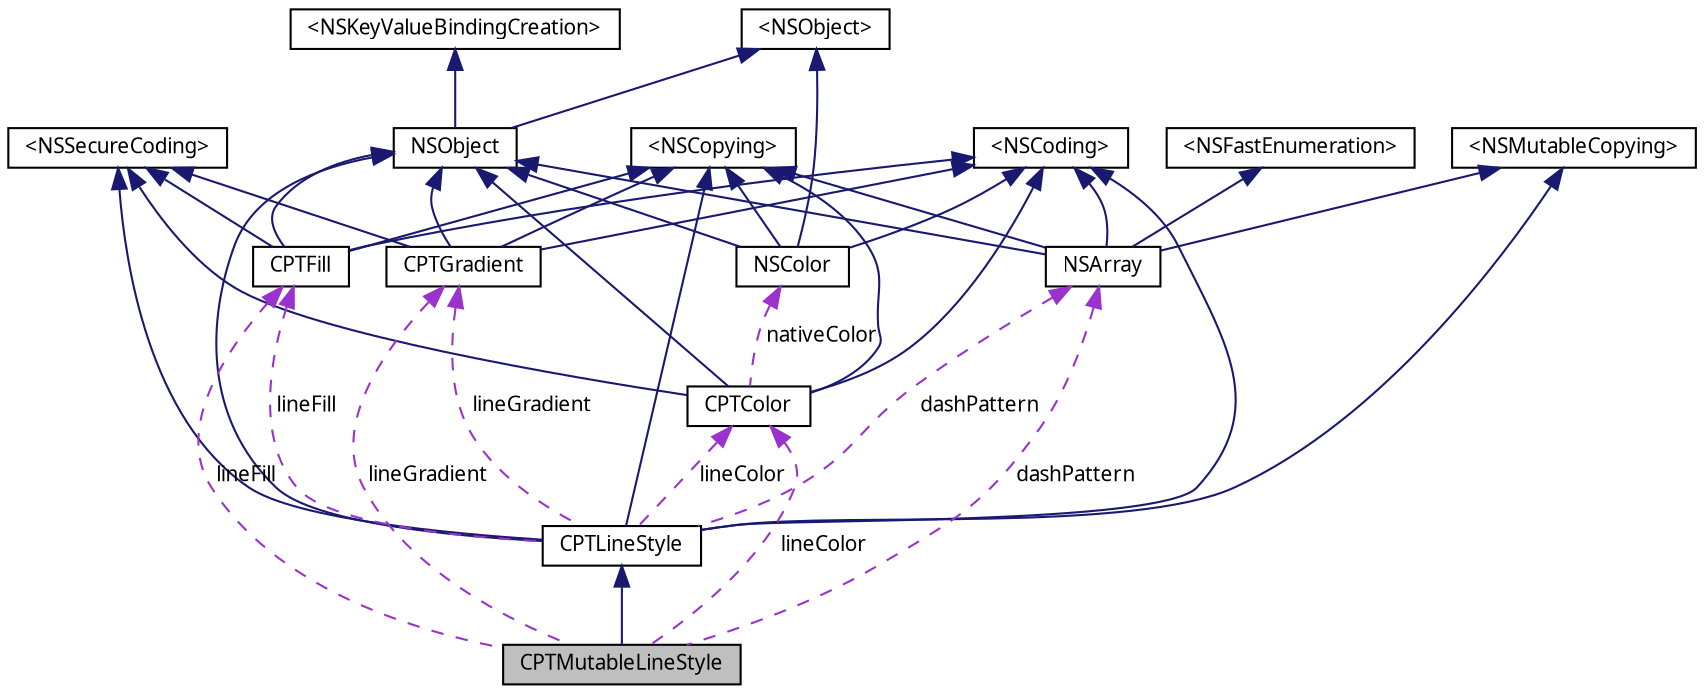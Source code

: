 digraph "CPTMutableLineStyle"
{
 // LATEX_PDF_SIZE
  bgcolor="transparent";
  edge [fontname="Lucinda Grande",fontsize="10",labelfontname="Lucinda Grande",labelfontsize="10"];
  node [fontname="Lucinda Grande",fontsize="10",shape=record];
  Node1 [label="CPTMutableLineStyle",height=0.2,width=0.4,color="black", fillcolor="grey75", style="filled", fontcolor="black",tooltip="Mutable wrapper for various line drawing properties."];
  Node2 -> Node1 [dir="back",color="midnightblue",fontsize="10",style="solid",fontname="Lucinda Grande"];
  Node2 [label="CPTLineStyle",height=0.2,width=0.4,color="black",URL="$interface_c_p_t_line_style.html",tooltip="Immutable wrapper for various line drawing properties. Create a CPTMutableLineStyle if you want to cu..."];
  Node3 -> Node2 [dir="back",color="midnightblue",fontsize="10",style="solid",fontname="Lucinda Grande"];
  Node3 [label="NSObject",height=0.2,width=0.4,color="black",URL="/Users/eskroch/Projects/Core Plot/documentation/doxygen/doxygen-cocoa-tags.xml$https://developer.apple.com/library/mac/.html#documentation/Cocoa/Reference/Foundation/Classes/NSObject_Class/Reference/Reference",tooltip=" "];
  Node4 -> Node3 [dir="back",color="midnightblue",fontsize="10",style="solid",fontname="Lucinda Grande"];
  Node4 [label="\<NSObject\>",height=0.2,width=0.4,color="black",URL="/Users/eskroch/Projects/Core Plot/documentation/doxygen/doxygen-cocoa-tags.xml$https://developer.apple.com/library/mac/.html#documentation/Cocoa/Reference/Foundation/Protocols/NSObject_Protocol/Reference/NSObject",tooltip=" "];
  Node5 -> Node3 [dir="back",color="midnightblue",fontsize="10",style="solid",fontname="Lucinda Grande"];
  Node5 [label="\<NSKeyValueBindingCreation\>",height=0.2,width=0.4,color="black",URL="/Users/eskroch/Projects/Core Plot/documentation/doxygen/doxygen-cocoa-tags.xml$https://developer.apple.com/library/mac/.html#documentation/Cocoa/Reference/ApplicationKit/Protocols/NSKeyValueBindingCreation_Protocol/Reference/Reference",tooltip=" "];
  Node6 -> Node2 [dir="back",color="midnightblue",fontsize="10",style="solid",fontname="Lucinda Grande"];
  Node6 [label="\<NSCopying\>",height=0.2,width=0.4,color="black",URL="/Users/eskroch/Projects/Core Plot/documentation/doxygen/doxygen-cocoa-tags.xml$https://developer.apple.com/library/mac/.html#documentation/Cocoa/Reference/Foundation/Protocols/NSCopying_Protocol/Reference/Reference",tooltip=" "];
  Node7 -> Node2 [dir="back",color="midnightblue",fontsize="10",style="solid",fontname="Lucinda Grande"];
  Node7 [label="\<NSMutableCopying\>",height=0.2,width=0.4,color="black",URL="/Users/eskroch/Projects/Core Plot/documentation/doxygen/doxygen-cocoa-tags.xml$https://developer.apple.com/library/mac/.html#documentation/Cocoa/Reference/Foundation/Protocols/NSMutableCopying_Protocol/Reference/Reference",tooltip=" "];
  Node8 -> Node2 [dir="back",color="midnightblue",fontsize="10",style="solid",fontname="Lucinda Grande"];
  Node8 [label="\<NSCoding\>",height=0.2,width=0.4,color="black",URL="/Users/eskroch/Projects/Core Plot/documentation/doxygen/doxygen-cocoa-tags.xml$https://developer.apple.com/library/mac/.html#documentation/Cocoa/Reference/Foundation/Protocols/NSCoding_Protocol/Reference/Reference",tooltip=" "];
  Node9 -> Node2 [dir="back",color="midnightblue",fontsize="10",style="solid",fontname="Lucinda Grande"];
  Node9 [label="\<NSSecureCoding\>",height=0.2,width=0.4,color="black",URL="/Users/eskroch/Projects/Core Plot/documentation/doxygen/doxygen-cocoa-tags.xml$https://developer.apple.com/library/mac/documentation/Foundation/Reference/NSSecureCoding_Protocol_Ref/.html",tooltip=" "];
  Node10 -> Node2 [dir="back",color="darkorchid3",fontsize="10",style="dashed",label=" lineFill" ,fontname="Lucinda Grande"];
  Node10 [label="CPTFill",height=0.2,width=0.4,color="black",URL="$interface_c_p_t_fill.html",tooltip="Draws area fills."];
  Node3 -> Node10 [dir="back",color="midnightblue",fontsize="10",style="solid",fontname="Lucinda Grande"];
  Node6 -> Node10 [dir="back",color="midnightblue",fontsize="10",style="solid",fontname="Lucinda Grande"];
  Node8 -> Node10 [dir="back",color="midnightblue",fontsize="10",style="solid",fontname="Lucinda Grande"];
  Node9 -> Node10 [dir="back",color="midnightblue",fontsize="10",style="solid",fontname="Lucinda Grande"];
  Node11 -> Node2 [dir="back",color="darkorchid3",fontsize="10",style="dashed",label=" lineGradient" ,fontname="Lucinda Grande"];
  Node11 [label="CPTGradient",height=0.2,width=0.4,color="black",URL="$interface_c_p_t_gradient.html",tooltip="Draws color gradient fills."];
  Node3 -> Node11 [dir="back",color="midnightblue",fontsize="10",style="solid",fontname="Lucinda Grande"];
  Node6 -> Node11 [dir="back",color="midnightblue",fontsize="10",style="solid",fontname="Lucinda Grande"];
  Node8 -> Node11 [dir="back",color="midnightblue",fontsize="10",style="solid",fontname="Lucinda Grande"];
  Node9 -> Node11 [dir="back",color="midnightblue",fontsize="10",style="solid",fontname="Lucinda Grande"];
  Node12 -> Node2 [dir="back",color="darkorchid3",fontsize="10",style="dashed",label=" lineColor" ,fontname="Lucinda Grande"];
  Node12 [label="CPTColor",height=0.2,width=0.4,color="black",URL="$interface_c_p_t_color.html",tooltip="An immutable color."];
  Node3 -> Node12 [dir="back",color="midnightblue",fontsize="10",style="solid",fontname="Lucinda Grande"];
  Node6 -> Node12 [dir="back",color="midnightblue",fontsize="10",style="solid",fontname="Lucinda Grande"];
  Node8 -> Node12 [dir="back",color="midnightblue",fontsize="10",style="solid",fontname="Lucinda Grande"];
  Node9 -> Node12 [dir="back",color="midnightblue",fontsize="10",style="solid",fontname="Lucinda Grande"];
  Node13 -> Node12 [dir="back",color="darkorchid3",fontsize="10",style="dashed",label=" nativeColor" ,fontname="Lucinda Grande"];
  Node13 [label="NSColor",height=0.2,width=0.4,color="black",URL="/Users/eskroch/Projects/Core Plot/documentation/doxygen/doxygen-cocoa-tags.xml$https://developer.apple.com/library/mac/.html#documentation/Cocoa/Reference/ApplicationKit/Classes/NSColor_Class/Reference/Reference",tooltip=" "];
  Node3 -> Node13 [dir="back",color="midnightblue",fontsize="10",style="solid",fontname="Lucinda Grande"];
  Node8 -> Node13 [dir="back",color="midnightblue",fontsize="10",style="solid",fontname="Lucinda Grande"];
  Node6 -> Node13 [dir="back",color="midnightblue",fontsize="10",style="solid",fontname="Lucinda Grande"];
  Node4 -> Node13 [dir="back",color="midnightblue",fontsize="10",style="solid",fontname="Lucinda Grande"];
  Node14 -> Node2 [dir="back",color="darkorchid3",fontsize="10",style="dashed",label=" dashPattern" ,fontname="Lucinda Grande"];
  Node14 [label="NSArray",height=0.2,width=0.4,color="black",URL="/Users/eskroch/Projects/Core Plot/documentation/doxygen/doxygen-cocoa-tags.xml$https://developer.apple.com/library/mac/.html#documentation/Cocoa/Reference/Foundation/Classes/NSArray_Class/Reference/Reference",tooltip=" "];
  Node3 -> Node14 [dir="back",color="midnightblue",fontsize="10",style="solid",fontname="Lucinda Grande"];
  Node8 -> Node14 [dir="back",color="midnightblue",fontsize="10",style="solid",fontname="Lucinda Grande"];
  Node6 -> Node14 [dir="back",color="midnightblue",fontsize="10",style="solid",fontname="Lucinda Grande"];
  Node15 -> Node14 [dir="back",color="midnightblue",fontsize="10",style="solid",fontname="Lucinda Grande"];
  Node15 [label="\<NSFastEnumeration\>",height=0.2,width=0.4,color="black",URL="/Users/eskroch/Projects/Core Plot/documentation/doxygen/doxygen-cocoa-tags.xml$https://developer.apple.com/library/mac/.html#documentation/Cocoa/Reference/NSFastEnumeration_protocol/Reference/NSFastEnumeration",tooltip=" "];
  Node7 -> Node14 [dir="back",color="midnightblue",fontsize="10",style="solid",fontname="Lucinda Grande"];
  Node10 -> Node1 [dir="back",color="darkorchid3",fontsize="10",style="dashed",label=" lineFill" ,fontname="Lucinda Grande"];
  Node11 -> Node1 [dir="back",color="darkorchid3",fontsize="10",style="dashed",label=" lineGradient" ,fontname="Lucinda Grande"];
  Node12 -> Node1 [dir="back",color="darkorchid3",fontsize="10",style="dashed",label=" lineColor" ,fontname="Lucinda Grande"];
  Node14 -> Node1 [dir="back",color="darkorchid3",fontsize="10",style="dashed",label=" dashPattern" ,fontname="Lucinda Grande"];
}

